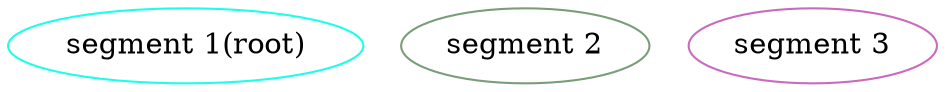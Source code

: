 // digraph g {body -> head; body -> limb; body -> limb; body -> limb; body -> limb; limb -> limb;}
// digraph g {1 [label="segment 1 (root)", color="#40e0d0"]; 2 [label="segment 2"]; 3 [label="segment 3"]; }

digraph g {1 [label="segment 1(root)", color="#1BFFE9"]; 2 [label="segment 2", color ="#799D79"]; 3 [label="segment 3", color ="#C96ABF"]; }
